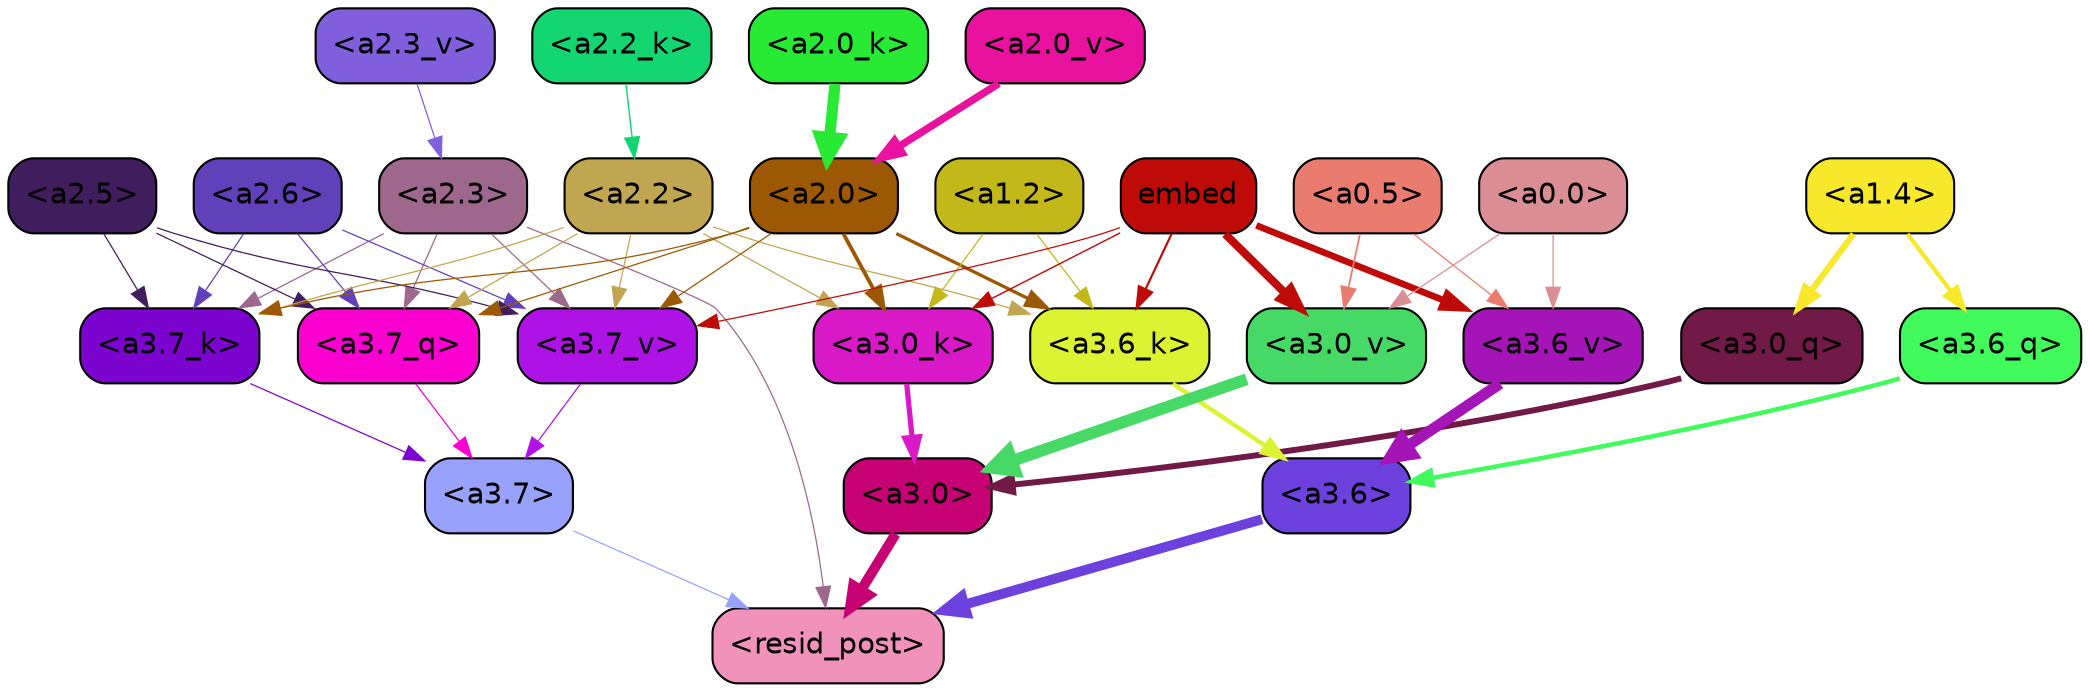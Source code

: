 strict digraph "" {
	graph [bgcolor=transparent,
		layout=dot,
		overlap=false,
		splines=true
	];
	"<a3.7>"	[color=black,
		fillcolor="#98a2fd",
		fontname=Helvetica,
		shape=box,
		style="filled, rounded"];
	"<resid_post>"	[color=black,
		fillcolor="#f192bb",
		fontname=Helvetica,
		shape=box,
		style="filled, rounded"];
	"<a3.7>" -> "<resid_post>"	[color="#98a2fd",
		penwidth=0.6];
	"<a3.6>"	[color=black,
		fillcolor="#6d41dd",
		fontname=Helvetica,
		shape=box,
		style="filled, rounded"];
	"<a3.6>" -> "<resid_post>"	[color="#6d41dd",
		penwidth=4.751592040061951];
	"<a3.0>"	[color=black,
		fillcolor="#c60173",
		fontname=Helvetica,
		shape=box,
		style="filled, rounded"];
	"<a3.0>" -> "<resid_post>"	[color="#c60173",
		penwidth=4.904066681861877];
	"<a2.3>"	[color=black,
		fillcolor="#9e688d",
		fontname=Helvetica,
		shape=box,
		style="filled, rounded"];
	"<a2.3>" -> "<resid_post>"	[color="#9e688d",
		penwidth=0.6];
	"<a3.7_q>"	[color=black,
		fillcolor="#f900d0",
		fontname=Helvetica,
		shape=box,
		style="filled, rounded"];
	"<a2.3>" -> "<a3.7_q>"	[color="#9e688d",
		penwidth=0.6];
	"<a3.7_k>"	[color=black,
		fillcolor="#7b05ce",
		fontname=Helvetica,
		shape=box,
		style="filled, rounded"];
	"<a2.3>" -> "<a3.7_k>"	[color="#9e688d",
		penwidth=0.6];
	"<a3.7_v>"	[color=black,
		fillcolor="#ae12e5",
		fontname=Helvetica,
		shape=box,
		style="filled, rounded"];
	"<a2.3>" -> "<a3.7_v>"	[color="#9e688d",
		penwidth=0.6];
	"<a3.7_q>" -> "<a3.7>"	[color="#f900d0",
		penwidth=0.6];
	"<a3.6_q>"	[color=black,
		fillcolor="#41fa5c",
		fontname=Helvetica,
		shape=box,
		style="filled, rounded"];
	"<a3.6_q>" -> "<a3.6>"	[color="#41fa5c",
		penwidth=2.160832464694977];
	"<a3.0_q>"	[color=black,
		fillcolor="#711947",
		fontname=Helvetica,
		shape=box,
		style="filled, rounded"];
	"<a3.0_q>" -> "<a3.0>"	[color="#711947",
		penwidth=2.870753765106201];
	"<a3.7_k>" -> "<a3.7>"	[color="#7b05ce",
		penwidth=0.6];
	"<a3.6_k>"	[color=black,
		fillcolor="#dcf333",
		fontname=Helvetica,
		shape=box,
		style="filled, rounded"];
	"<a3.6_k>" -> "<a3.6>"	[color="#dcf333",
		penwidth=2.13908451795578];
	"<a3.0_k>"	[color=black,
		fillcolor="#d919c7",
		fontname=Helvetica,
		shape=box,
		style="filled, rounded"];
	"<a3.0_k>" -> "<a3.0>"	[color="#d919c7",
		penwidth=2.520303964614868];
	"<a3.7_v>" -> "<a3.7>"	[color="#ae12e5",
		penwidth=0.6];
	"<a3.6_v>"	[color=black,
		fillcolor="#a514b7",
		fontname=Helvetica,
		shape=box,
		style="filled, rounded"];
	"<a3.6_v>" -> "<a3.6>"	[color="#a514b7",
		penwidth=5.297133803367615];
	"<a3.0_v>"	[color=black,
		fillcolor="#47d966",
		fontname=Helvetica,
		shape=box,
		style="filled, rounded"];
	"<a3.0_v>" -> "<a3.0>"	[color="#47d966",
		penwidth=5.680712580680847];
	"<a2.6>"	[color=black,
		fillcolor="#6041b9",
		fontname=Helvetica,
		shape=box,
		style="filled, rounded"];
	"<a2.6>" -> "<a3.7_q>"	[color="#6041b9",
		penwidth=0.6];
	"<a2.6>" -> "<a3.7_k>"	[color="#6041b9",
		penwidth=0.6];
	"<a2.6>" -> "<a3.7_v>"	[color="#6041b9",
		penwidth=0.6];
	"<a2.5>"	[color=black,
		fillcolor="#401d5c",
		fontname=Helvetica,
		shape=box,
		style="filled, rounded"];
	"<a2.5>" -> "<a3.7_q>"	[color="#401d5c",
		penwidth=0.6];
	"<a2.5>" -> "<a3.7_k>"	[color="#401d5c",
		penwidth=0.6];
	"<a2.5>" -> "<a3.7_v>"	[color="#401d5c",
		penwidth=0.6];
	"<a2.2>"	[color=black,
		fillcolor="#c0a650",
		fontname=Helvetica,
		shape=box,
		style="filled, rounded"];
	"<a2.2>" -> "<a3.7_q>"	[color="#c0a650",
		penwidth=0.6];
	"<a2.2>" -> "<a3.7_k>"	[color="#c0a650",
		penwidth=0.6];
	"<a2.2>" -> "<a3.6_k>"	[color="#c0a650",
		penwidth=0.6];
	"<a2.2>" -> "<a3.0_k>"	[color="#c0a650",
		penwidth=0.6];
	"<a2.2>" -> "<a3.7_v>"	[color="#c0a650",
		penwidth=0.6];
	"<a2.0>"	[color=black,
		fillcolor="#9c5803",
		fontname=Helvetica,
		shape=box,
		style="filled, rounded"];
	"<a2.0>" -> "<a3.7_q>"	[color="#9c5803",
		penwidth=0.6];
	"<a2.0>" -> "<a3.7_k>"	[color="#9c5803",
		penwidth=0.6];
	"<a2.0>" -> "<a3.6_k>"	[color="#9c5803",
		penwidth=1.5897698998451233];
	"<a2.0>" -> "<a3.0_k>"	[color="#9c5803",
		penwidth=1.8405593037605286];
	"<a2.0>" -> "<a3.7_v>"	[color="#9c5803",
		penwidth=0.6];
	"<a1.4>"	[color=black,
		fillcolor="#f8e82c",
		fontname=Helvetica,
		shape=box,
		style="filled, rounded"];
	"<a1.4>" -> "<a3.6_q>"	[color="#f8e82c",
		penwidth=2.038943290710449];
	"<a1.4>" -> "<a3.0_q>"	[color="#f8e82c",
		penwidth=2.9756359085440636];
	"<a1.2>"	[color=black,
		fillcolor="#c2b819",
		fontname=Helvetica,
		shape=box,
		style="filled, rounded"];
	"<a1.2>" -> "<a3.6_k>"	[color="#c2b819",
		penwidth=0.6];
	"<a1.2>" -> "<a3.0_k>"	[color="#c2b819",
		penwidth=0.6];
	embed	[color=black,
		fillcolor="#be0b07",
		fontname=Helvetica,
		shape=box,
		style="filled, rounded"];
	embed -> "<a3.6_k>"	[color="#be0b07",
		penwidth=1.046662151813507];
	embed -> "<a3.0_k>"	[color="#be0b07",
		penwidth=0.6800519227981567];
	embed -> "<a3.7_v>"	[color="#be0b07",
		penwidth=0.6];
	embed -> "<a3.6_v>"	[color="#be0b07",
		penwidth=3.1840110421180725];
	embed -> "<a3.0_v>"	[color="#be0b07",
		penwidth=3.9005755856633186];
	"<a0.5>"	[color=black,
		fillcolor="#ea7c6f",
		fontname=Helvetica,
		shape=box,
		style="filled, rounded"];
	"<a0.5>" -> "<a3.6_v>"	[color="#ea7c6f",
		penwidth=0.6];
	"<a0.5>" -> "<a3.0_v>"	[color="#ea7c6f",
		penwidth=0.8493617177009583];
	"<a0.0>"	[color=black,
		fillcolor="#da8e93",
		fontname=Helvetica,
		shape=box,
		style="filled, rounded"];
	"<a0.0>" -> "<a3.6_v>"	[color="#da8e93",
		penwidth=0.6];
	"<a0.0>" -> "<a3.0_v>"	[color="#da8e93",
		penwidth=0.6];
	"<a2.2_k>"	[color=black,
		fillcolor="#14d671",
		fontname=Helvetica,
		shape=box,
		style="filled, rounded"];
	"<a2.2_k>" -> "<a2.2>"	[color="#14d671",
		penwidth=0.6862771511077881];
	"<a2.0_k>"	[color=black,
		fillcolor="#28ea35",
		fontname=Helvetica,
		shape=box,
		style="filled, rounded"];
	"<a2.0_k>" -> "<a2.0>"	[color="#28ea35",
		penwidth=5.3401959836483];
	"<a2.3_v>"	[color=black,
		fillcolor="#815fdc",
		fontname=Helvetica,
		shape=box,
		style="filled, rounded"];
	"<a2.3_v>" -> "<a2.3>"	[color="#815fdc",
		penwidth=0.6];
	"<a2.0_v>"	[color=black,
		fillcolor="#e8129e",
		fontname=Helvetica,
		shape=box,
		style="filled, rounded"];
	"<a2.0_v>" -> "<a2.0>"	[color="#e8129e",
		penwidth=3.5938978791236877];
}
